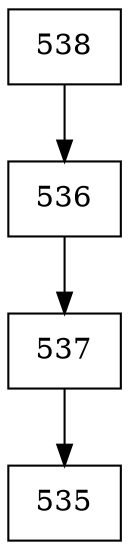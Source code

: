 digraph G {
  node [shape=record];
  node0 [label="{538}"];
  node0 -> node1;
  node1 [label="{536}"];
  node1 -> node2;
  node2 [label="{537}"];
  node2 -> node3;
  node3 [label="{535}"];
}
